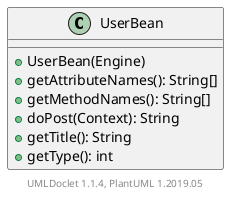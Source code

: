@startuml

    class UserBean [[UserBean.html]] {
        +UserBean(Engine)
        +getAttributeNames(): String[]
        +getMethodNames(): String[]
        +doPost(Context): String
        +getTitle(): String
        +getType(): int
    }


    center footer UMLDoclet 1.1.4, PlantUML 1.2019.05
@enduml
